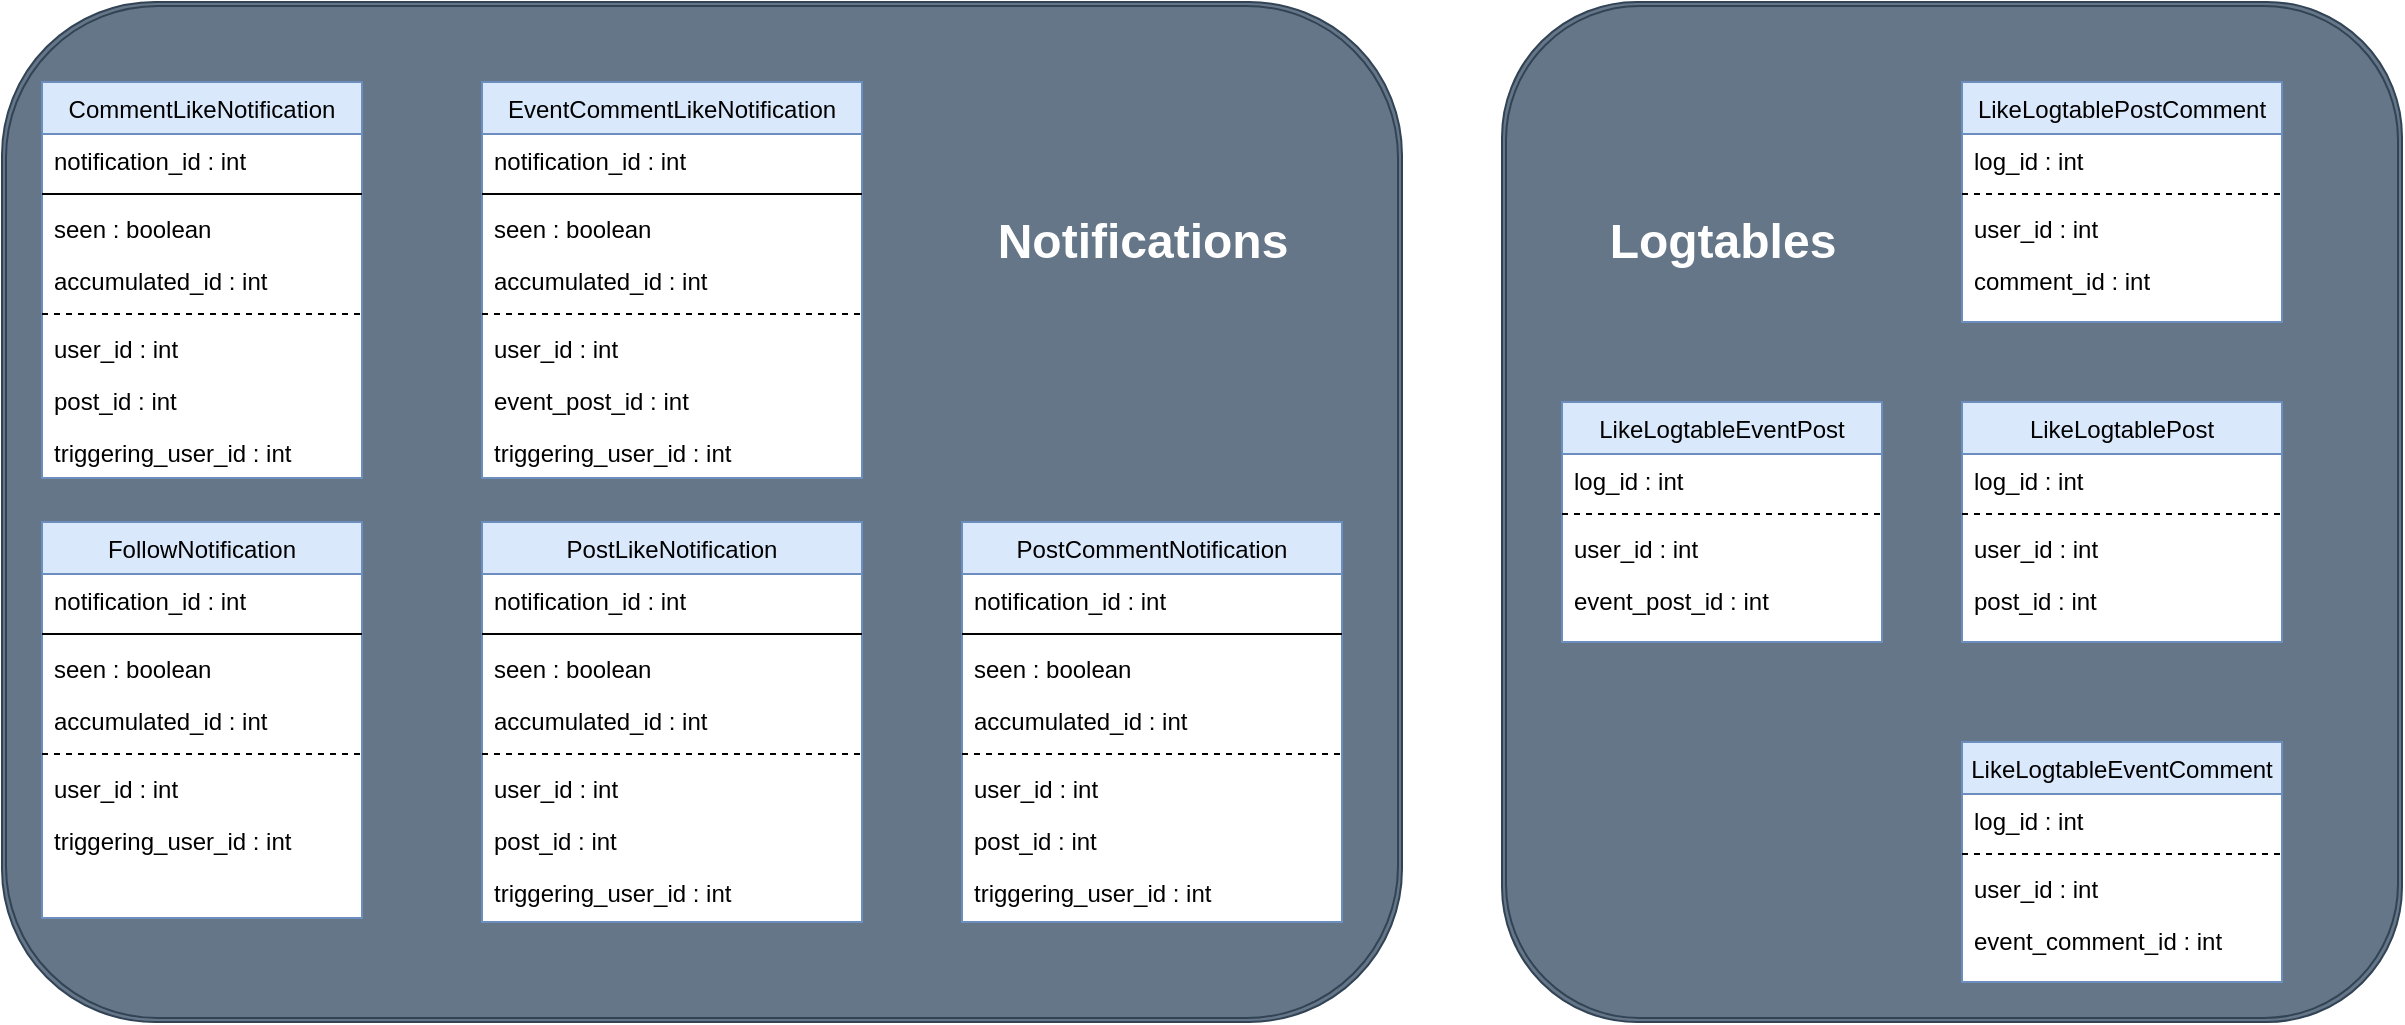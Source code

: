 <mxfile version="24.5.2" type="github">
  <diagram id="C5RBs43oDa-KdzZeNtuy" name="Page-1">
    <mxGraphModel dx="2049" dy="1076" grid="1" gridSize="10" guides="1" tooltips="1" connect="1" arrows="1" fold="1" page="1" pageScale="1" pageWidth="827" pageHeight="1169" math="0" shadow="0">
      <root>
        <mxCell id="WIyWlLk6GJQsqaUBKTNV-0" />
        <mxCell id="WIyWlLk6GJQsqaUBKTNV-1" parent="WIyWlLk6GJQsqaUBKTNV-0" />
        <mxCell id="39MeinW-enG30s5G1rRL-41" value="" style="shape=ext;double=1;rounded=1;whiteSpace=wrap;html=1;fillColor=#647687;strokeColor=#314354;fontColor=#ffffff;" vertex="1" parent="WIyWlLk6GJQsqaUBKTNV-1">
          <mxGeometry y="10" width="700" height="510" as="geometry" />
        </mxCell>
        <mxCell id="zkfFHV4jXpPFQw0GAbJ--6" value="CommentLikeNotification" style="swimlane;fontStyle=0;align=center;verticalAlign=top;childLayout=stackLayout;horizontal=1;startSize=26;horizontalStack=0;resizeParent=1;resizeLast=0;collapsible=1;marginBottom=0;rounded=0;shadow=0;strokeWidth=1;fillColor=#dae8fc;strokeColor=#6c8ebf;swimlaneFillColor=default;" parent="WIyWlLk6GJQsqaUBKTNV-1" vertex="1">
          <mxGeometry x="20" y="50" width="160" height="198" as="geometry">
            <mxRectangle x="130" y="380" width="160" height="26" as="alternateBounds" />
          </mxGeometry>
        </mxCell>
        <mxCell id="zkfFHV4jXpPFQw0GAbJ--7" value="notification_id : int" style="text;align=left;verticalAlign=top;spacingLeft=4;spacingRight=4;overflow=hidden;rotatable=0;points=[[0,0.5],[1,0.5]];portConstraint=eastwest;" parent="zkfFHV4jXpPFQw0GAbJ--6" vertex="1">
          <mxGeometry y="26" width="160" height="26" as="geometry" />
        </mxCell>
        <mxCell id="39MeinW-enG30s5G1rRL-0" value="" style="line;html=1;strokeWidth=1;align=left;verticalAlign=middle;spacingTop=-1;spacingLeft=3;spacingRight=3;rotatable=0;labelPosition=right;points=[];portConstraint=eastwest;" vertex="1" parent="zkfFHV4jXpPFQw0GAbJ--6">
          <mxGeometry y="52" width="160" height="8" as="geometry" />
        </mxCell>
        <mxCell id="39MeinW-enG30s5G1rRL-1" value="seen : boolean" style="text;align=left;verticalAlign=top;spacingLeft=4;spacingRight=4;overflow=hidden;rotatable=0;points=[[0,0.5],[1,0.5]];portConstraint=eastwest;rounded=0;shadow=0;html=0;" vertex="1" parent="zkfFHV4jXpPFQw0GAbJ--6">
          <mxGeometry y="60" width="160" height="26" as="geometry" />
        </mxCell>
        <mxCell id="39MeinW-enG30s5G1rRL-2" value="accumulated_id : int" style="text;align=left;verticalAlign=top;spacingLeft=4;spacingRight=4;overflow=hidden;rotatable=0;points=[[0,0.5],[1,0.5]];portConstraint=eastwest;rounded=0;shadow=0;html=0;" vertex="1" parent="zkfFHV4jXpPFQw0GAbJ--6">
          <mxGeometry y="86" width="160" height="26" as="geometry" />
        </mxCell>
        <mxCell id="zkfFHV4jXpPFQw0GAbJ--9" value="" style="line;html=1;strokeWidth=1;align=left;verticalAlign=middle;spacingTop=-1;spacingLeft=3;spacingRight=3;rotatable=0;labelPosition=right;points=[];portConstraint=eastwest;dashed=1;" parent="zkfFHV4jXpPFQw0GAbJ--6" vertex="1">
          <mxGeometry y="112" width="160" height="8" as="geometry" />
        </mxCell>
        <mxCell id="zkfFHV4jXpPFQw0GAbJ--8" value="user_id : int" style="text;align=left;verticalAlign=top;spacingLeft=4;spacingRight=4;overflow=hidden;rotatable=0;points=[[0,0.5],[1,0.5]];portConstraint=eastwest;rounded=0;shadow=0;html=0;" parent="zkfFHV4jXpPFQw0GAbJ--6" vertex="1">
          <mxGeometry y="120" width="160" height="26" as="geometry" />
        </mxCell>
        <mxCell id="39MeinW-enG30s5G1rRL-4" value="post_id : int" style="text;align=left;verticalAlign=top;spacingLeft=4;spacingRight=4;overflow=hidden;rotatable=0;points=[[0,0.5],[1,0.5]];portConstraint=eastwest;rounded=0;shadow=0;html=0;" vertex="1" parent="zkfFHV4jXpPFQw0GAbJ--6">
          <mxGeometry y="146" width="160" height="26" as="geometry" />
        </mxCell>
        <mxCell id="39MeinW-enG30s5G1rRL-3" value="triggering_user_id : int" style="text;align=left;verticalAlign=top;spacingLeft=4;spacingRight=4;overflow=hidden;rotatable=0;points=[[0,0.5],[1,0.5]];portConstraint=eastwest;rounded=0;shadow=0;html=0;" vertex="1" parent="zkfFHV4jXpPFQw0GAbJ--6">
          <mxGeometry y="172" width="160" height="26" as="geometry" />
        </mxCell>
        <mxCell id="39MeinW-enG30s5G1rRL-5" value="EventCommentLikeNotification" style="swimlane;fontStyle=0;align=center;verticalAlign=top;childLayout=stackLayout;horizontal=1;startSize=26;horizontalStack=0;resizeParent=1;resizeLast=0;collapsible=1;marginBottom=0;rounded=0;shadow=0;strokeWidth=1;fillColor=#dae8fc;strokeColor=#6c8ebf;swimlaneFillColor=default;" vertex="1" parent="WIyWlLk6GJQsqaUBKTNV-1">
          <mxGeometry x="240" y="50" width="190" height="198" as="geometry">
            <mxRectangle x="130" y="380" width="160" height="26" as="alternateBounds" />
          </mxGeometry>
        </mxCell>
        <mxCell id="39MeinW-enG30s5G1rRL-6" value="notification_id : int" style="text;align=left;verticalAlign=top;spacingLeft=4;spacingRight=4;overflow=hidden;rotatable=0;points=[[0,0.5],[1,0.5]];portConstraint=eastwest;" vertex="1" parent="39MeinW-enG30s5G1rRL-5">
          <mxGeometry y="26" width="190" height="26" as="geometry" />
        </mxCell>
        <mxCell id="39MeinW-enG30s5G1rRL-7" value="" style="line;html=1;strokeWidth=1;align=left;verticalAlign=middle;spacingTop=-1;spacingLeft=3;spacingRight=3;rotatable=0;labelPosition=right;points=[];portConstraint=eastwest;" vertex="1" parent="39MeinW-enG30s5G1rRL-5">
          <mxGeometry y="52" width="190" height="8" as="geometry" />
        </mxCell>
        <mxCell id="39MeinW-enG30s5G1rRL-8" value="seen : boolean" style="text;align=left;verticalAlign=top;spacingLeft=4;spacingRight=4;overflow=hidden;rotatable=0;points=[[0,0.5],[1,0.5]];portConstraint=eastwest;rounded=0;shadow=0;html=0;" vertex="1" parent="39MeinW-enG30s5G1rRL-5">
          <mxGeometry y="60" width="190" height="26" as="geometry" />
        </mxCell>
        <mxCell id="39MeinW-enG30s5G1rRL-9" value="accumulated_id : int" style="text;align=left;verticalAlign=top;spacingLeft=4;spacingRight=4;overflow=hidden;rotatable=0;points=[[0,0.5],[1,0.5]];portConstraint=eastwest;rounded=0;shadow=0;html=0;" vertex="1" parent="39MeinW-enG30s5G1rRL-5">
          <mxGeometry y="86" width="190" height="26" as="geometry" />
        </mxCell>
        <mxCell id="39MeinW-enG30s5G1rRL-10" value="" style="line;html=1;strokeWidth=1;align=left;verticalAlign=middle;spacingTop=-1;spacingLeft=3;spacingRight=3;rotatable=0;labelPosition=right;points=[];portConstraint=eastwest;dashed=1;" vertex="1" parent="39MeinW-enG30s5G1rRL-5">
          <mxGeometry y="112" width="190" height="8" as="geometry" />
        </mxCell>
        <mxCell id="39MeinW-enG30s5G1rRL-11" value="user_id : int" style="text;align=left;verticalAlign=top;spacingLeft=4;spacingRight=4;overflow=hidden;rotatable=0;points=[[0,0.5],[1,0.5]];portConstraint=eastwest;rounded=0;shadow=0;html=0;" vertex="1" parent="39MeinW-enG30s5G1rRL-5">
          <mxGeometry y="120" width="190" height="26" as="geometry" />
        </mxCell>
        <mxCell id="39MeinW-enG30s5G1rRL-12" value="event_post_id : int" style="text;align=left;verticalAlign=top;spacingLeft=4;spacingRight=4;overflow=hidden;rotatable=0;points=[[0,0.5],[1,0.5]];portConstraint=eastwest;rounded=0;shadow=0;html=0;" vertex="1" parent="39MeinW-enG30s5G1rRL-5">
          <mxGeometry y="146" width="190" height="26" as="geometry" />
        </mxCell>
        <mxCell id="39MeinW-enG30s5G1rRL-13" value="triggering_user_id : int" style="text;align=left;verticalAlign=top;spacingLeft=4;spacingRight=4;overflow=hidden;rotatable=0;points=[[0,0.5],[1,0.5]];portConstraint=eastwest;rounded=0;shadow=0;html=0;" vertex="1" parent="39MeinW-enG30s5G1rRL-5">
          <mxGeometry y="172" width="190" height="26" as="geometry" />
        </mxCell>
        <mxCell id="39MeinW-enG30s5G1rRL-14" value="FollowNotification" style="swimlane;fontStyle=0;align=center;verticalAlign=top;childLayout=stackLayout;horizontal=1;startSize=26;horizontalStack=0;resizeParent=1;resizeLast=0;collapsible=1;marginBottom=0;rounded=0;shadow=0;strokeWidth=1;fillColor=#dae8fc;strokeColor=#6c8ebf;swimlaneFillColor=default;" vertex="1" parent="WIyWlLk6GJQsqaUBKTNV-1">
          <mxGeometry x="20" y="270" width="160" height="198" as="geometry">
            <mxRectangle x="130" y="380" width="160" height="26" as="alternateBounds" />
          </mxGeometry>
        </mxCell>
        <mxCell id="39MeinW-enG30s5G1rRL-15" value="notification_id : int" style="text;align=left;verticalAlign=top;spacingLeft=4;spacingRight=4;overflow=hidden;rotatable=0;points=[[0,0.5],[1,0.5]];portConstraint=eastwest;" vertex="1" parent="39MeinW-enG30s5G1rRL-14">
          <mxGeometry y="26" width="160" height="26" as="geometry" />
        </mxCell>
        <mxCell id="39MeinW-enG30s5G1rRL-16" value="" style="line;html=1;strokeWidth=1;align=left;verticalAlign=middle;spacingTop=-1;spacingLeft=3;spacingRight=3;rotatable=0;labelPosition=right;points=[];portConstraint=eastwest;" vertex="1" parent="39MeinW-enG30s5G1rRL-14">
          <mxGeometry y="52" width="160" height="8" as="geometry" />
        </mxCell>
        <mxCell id="39MeinW-enG30s5G1rRL-17" value="seen : boolean" style="text;align=left;verticalAlign=top;spacingLeft=4;spacingRight=4;overflow=hidden;rotatable=0;points=[[0,0.5],[1,0.5]];portConstraint=eastwest;rounded=0;shadow=0;html=0;" vertex="1" parent="39MeinW-enG30s5G1rRL-14">
          <mxGeometry y="60" width="160" height="26" as="geometry" />
        </mxCell>
        <mxCell id="39MeinW-enG30s5G1rRL-18" value="accumulated_id : int" style="text;align=left;verticalAlign=top;spacingLeft=4;spacingRight=4;overflow=hidden;rotatable=0;points=[[0,0.5],[1,0.5]];portConstraint=eastwest;rounded=0;shadow=0;html=0;" vertex="1" parent="39MeinW-enG30s5G1rRL-14">
          <mxGeometry y="86" width="160" height="26" as="geometry" />
        </mxCell>
        <mxCell id="39MeinW-enG30s5G1rRL-19" value="" style="line;html=1;strokeWidth=1;align=left;verticalAlign=middle;spacingTop=-1;spacingLeft=3;spacingRight=3;rotatable=0;labelPosition=right;points=[];portConstraint=eastwest;dashed=1;" vertex="1" parent="39MeinW-enG30s5G1rRL-14">
          <mxGeometry y="112" width="160" height="8" as="geometry" />
        </mxCell>
        <mxCell id="39MeinW-enG30s5G1rRL-20" value="user_id : int" style="text;align=left;verticalAlign=top;spacingLeft=4;spacingRight=4;overflow=hidden;rotatable=0;points=[[0,0.5],[1,0.5]];portConstraint=eastwest;rounded=0;shadow=0;html=0;" vertex="1" parent="39MeinW-enG30s5G1rRL-14">
          <mxGeometry y="120" width="160" height="26" as="geometry" />
        </mxCell>
        <mxCell id="39MeinW-enG30s5G1rRL-22" value="triggering_user_id : int" style="text;align=left;verticalAlign=top;spacingLeft=4;spacingRight=4;overflow=hidden;rotatable=0;points=[[0,0.5],[1,0.5]];portConstraint=eastwest;rounded=0;shadow=0;html=0;" vertex="1" parent="39MeinW-enG30s5G1rRL-14">
          <mxGeometry y="146" width="160" height="26" as="geometry" />
        </mxCell>
        <mxCell id="39MeinW-enG30s5G1rRL-32" value="PostLikeNotification" style="swimlane;fontStyle=0;align=center;verticalAlign=top;childLayout=stackLayout;horizontal=1;startSize=26;horizontalStack=0;resizeParent=1;resizeLast=0;collapsible=1;marginBottom=0;rounded=0;shadow=0;strokeWidth=1;fillColor=#dae8fc;strokeColor=#6c8ebf;swimlaneFillColor=default;" vertex="1" parent="WIyWlLk6GJQsqaUBKTNV-1">
          <mxGeometry x="240" y="270" width="190" height="200" as="geometry">
            <mxRectangle x="130" y="380" width="160" height="26" as="alternateBounds" />
          </mxGeometry>
        </mxCell>
        <mxCell id="39MeinW-enG30s5G1rRL-33" value="notification_id : int" style="text;align=left;verticalAlign=top;spacingLeft=4;spacingRight=4;overflow=hidden;rotatable=0;points=[[0,0.5],[1,0.5]];portConstraint=eastwest;" vertex="1" parent="39MeinW-enG30s5G1rRL-32">
          <mxGeometry y="26" width="190" height="26" as="geometry" />
        </mxCell>
        <mxCell id="39MeinW-enG30s5G1rRL-34" value="" style="line;html=1;strokeWidth=1;align=left;verticalAlign=middle;spacingTop=-1;spacingLeft=3;spacingRight=3;rotatable=0;labelPosition=right;points=[];portConstraint=eastwest;" vertex="1" parent="39MeinW-enG30s5G1rRL-32">
          <mxGeometry y="52" width="190" height="8" as="geometry" />
        </mxCell>
        <mxCell id="39MeinW-enG30s5G1rRL-35" value="seen : boolean" style="text;align=left;verticalAlign=top;spacingLeft=4;spacingRight=4;overflow=hidden;rotatable=0;points=[[0,0.5],[1,0.5]];portConstraint=eastwest;rounded=0;shadow=0;html=0;" vertex="1" parent="39MeinW-enG30s5G1rRL-32">
          <mxGeometry y="60" width="190" height="26" as="geometry" />
        </mxCell>
        <mxCell id="39MeinW-enG30s5G1rRL-36" value="accumulated_id : int" style="text;align=left;verticalAlign=top;spacingLeft=4;spacingRight=4;overflow=hidden;rotatable=0;points=[[0,0.5],[1,0.5]];portConstraint=eastwest;rounded=0;shadow=0;html=0;" vertex="1" parent="39MeinW-enG30s5G1rRL-32">
          <mxGeometry y="86" width="190" height="26" as="geometry" />
        </mxCell>
        <mxCell id="39MeinW-enG30s5G1rRL-37" value="" style="line;html=1;strokeWidth=1;align=left;verticalAlign=middle;spacingTop=-1;spacingLeft=3;spacingRight=3;rotatable=0;labelPosition=right;points=[];portConstraint=eastwest;dashed=1;" vertex="1" parent="39MeinW-enG30s5G1rRL-32">
          <mxGeometry y="112" width="190" height="8" as="geometry" />
        </mxCell>
        <mxCell id="39MeinW-enG30s5G1rRL-38" value="user_id : int" style="text;align=left;verticalAlign=top;spacingLeft=4;spacingRight=4;overflow=hidden;rotatable=0;points=[[0,0.5],[1,0.5]];portConstraint=eastwest;rounded=0;shadow=0;html=0;" vertex="1" parent="39MeinW-enG30s5G1rRL-32">
          <mxGeometry y="120" width="190" height="26" as="geometry" />
        </mxCell>
        <mxCell id="39MeinW-enG30s5G1rRL-39" value="post_id : int" style="text;align=left;verticalAlign=top;spacingLeft=4;spacingRight=4;overflow=hidden;rotatable=0;points=[[0,0.5],[1,0.5]];portConstraint=eastwest;rounded=0;shadow=0;html=0;" vertex="1" parent="39MeinW-enG30s5G1rRL-32">
          <mxGeometry y="146" width="190" height="26" as="geometry" />
        </mxCell>
        <mxCell id="39MeinW-enG30s5G1rRL-40" value="triggering_user_id : int" style="text;align=left;verticalAlign=top;spacingLeft=4;spacingRight=4;overflow=hidden;rotatable=0;points=[[0,0.5],[1,0.5]];portConstraint=eastwest;rounded=0;shadow=0;html=0;" vertex="1" parent="39MeinW-enG30s5G1rRL-32">
          <mxGeometry y="172" width="190" height="26" as="geometry" />
        </mxCell>
        <mxCell id="39MeinW-enG30s5G1rRL-23" value="PostCommentNotification" style="swimlane;fontStyle=0;align=center;verticalAlign=top;childLayout=stackLayout;horizontal=1;startSize=26;horizontalStack=0;resizeParent=1;resizeLast=0;collapsible=1;marginBottom=0;rounded=0;shadow=0;strokeWidth=1;fillColor=#dae8fc;strokeColor=#6c8ebf;swimlaneFillColor=default;" vertex="1" parent="WIyWlLk6GJQsqaUBKTNV-1">
          <mxGeometry x="480" y="270" width="190" height="200" as="geometry">
            <mxRectangle x="130" y="380" width="160" height="26" as="alternateBounds" />
          </mxGeometry>
        </mxCell>
        <mxCell id="39MeinW-enG30s5G1rRL-24" value="notification_id : int" style="text;align=left;verticalAlign=top;spacingLeft=4;spacingRight=4;overflow=hidden;rotatable=0;points=[[0,0.5],[1,0.5]];portConstraint=eastwest;" vertex="1" parent="39MeinW-enG30s5G1rRL-23">
          <mxGeometry y="26" width="190" height="26" as="geometry" />
        </mxCell>
        <mxCell id="39MeinW-enG30s5G1rRL-25" value="" style="line;html=1;strokeWidth=1;align=left;verticalAlign=middle;spacingTop=-1;spacingLeft=3;spacingRight=3;rotatable=0;labelPosition=right;points=[];portConstraint=eastwest;" vertex="1" parent="39MeinW-enG30s5G1rRL-23">
          <mxGeometry y="52" width="190" height="8" as="geometry" />
        </mxCell>
        <mxCell id="39MeinW-enG30s5G1rRL-26" value="seen : boolean" style="text;align=left;verticalAlign=top;spacingLeft=4;spacingRight=4;overflow=hidden;rotatable=0;points=[[0,0.5],[1,0.5]];portConstraint=eastwest;rounded=0;shadow=0;html=0;" vertex="1" parent="39MeinW-enG30s5G1rRL-23">
          <mxGeometry y="60" width="190" height="26" as="geometry" />
        </mxCell>
        <mxCell id="39MeinW-enG30s5G1rRL-27" value="accumulated_id : int" style="text;align=left;verticalAlign=top;spacingLeft=4;spacingRight=4;overflow=hidden;rotatable=0;points=[[0,0.5],[1,0.5]];portConstraint=eastwest;rounded=0;shadow=0;html=0;" vertex="1" parent="39MeinW-enG30s5G1rRL-23">
          <mxGeometry y="86" width="190" height="26" as="geometry" />
        </mxCell>
        <mxCell id="39MeinW-enG30s5G1rRL-28" value="" style="line;html=1;strokeWidth=1;align=left;verticalAlign=middle;spacingTop=-1;spacingLeft=3;spacingRight=3;rotatable=0;labelPosition=right;points=[];portConstraint=eastwest;dashed=1;" vertex="1" parent="39MeinW-enG30s5G1rRL-23">
          <mxGeometry y="112" width="190" height="8" as="geometry" />
        </mxCell>
        <mxCell id="39MeinW-enG30s5G1rRL-29" value="user_id : int" style="text;align=left;verticalAlign=top;spacingLeft=4;spacingRight=4;overflow=hidden;rotatable=0;points=[[0,0.5],[1,0.5]];portConstraint=eastwest;rounded=0;shadow=0;html=0;" vertex="1" parent="39MeinW-enG30s5G1rRL-23">
          <mxGeometry y="120" width="190" height="26" as="geometry" />
        </mxCell>
        <mxCell id="39MeinW-enG30s5G1rRL-30" value="post_id : int" style="text;align=left;verticalAlign=top;spacingLeft=4;spacingRight=4;overflow=hidden;rotatable=0;points=[[0,0.5],[1,0.5]];portConstraint=eastwest;rounded=0;shadow=0;html=0;" vertex="1" parent="39MeinW-enG30s5G1rRL-23">
          <mxGeometry y="146" width="190" height="26" as="geometry" />
        </mxCell>
        <mxCell id="39MeinW-enG30s5G1rRL-31" value="triggering_user_id : int" style="text;align=left;verticalAlign=top;spacingLeft=4;spacingRight=4;overflow=hidden;rotatable=0;points=[[0,0.5],[1,0.5]];portConstraint=eastwest;rounded=0;shadow=0;html=0;" vertex="1" parent="39MeinW-enG30s5G1rRL-23">
          <mxGeometry y="172" width="190" height="26" as="geometry" />
        </mxCell>
        <mxCell id="39MeinW-enG30s5G1rRL-42" value="&lt;font color=&quot;#ffffff&quot;&gt;Notifications&lt;/font&gt;" style="text;strokeColor=none;fillColor=none;html=1;fontSize=24;fontStyle=1;verticalAlign=middle;align=center;" vertex="1" parent="WIyWlLk6GJQsqaUBKTNV-1">
          <mxGeometry x="520" y="110" width="100" height="40" as="geometry" />
        </mxCell>
        <mxCell id="39MeinW-enG30s5G1rRL-43" value="" style="shape=ext;double=1;rounded=1;whiteSpace=wrap;html=1;fillColor=#647687;fontColor=#ffffff;strokeColor=#314354;" vertex="1" parent="WIyWlLk6GJQsqaUBKTNV-1">
          <mxGeometry x="750" y="10" width="450" height="510" as="geometry" />
        </mxCell>
        <mxCell id="39MeinW-enG30s5G1rRL-88" value="&lt;font color=&quot;#ffffff&quot;&gt;Logtables&lt;/font&gt;" style="text;strokeColor=none;fillColor=none;html=1;fontSize=24;fontStyle=1;verticalAlign=middle;align=center;" vertex="1" parent="WIyWlLk6GJQsqaUBKTNV-1">
          <mxGeometry x="810" y="110" width="100" height="40" as="geometry" />
        </mxCell>
        <mxCell id="39MeinW-enG30s5G1rRL-89" value="LikeLogtablePostComment" style="swimlane;fontStyle=0;align=center;verticalAlign=top;childLayout=stackLayout;horizontal=1;startSize=26;horizontalStack=0;resizeParent=1;resizeLast=0;collapsible=1;marginBottom=0;rounded=0;shadow=0;strokeWidth=1;fillColor=#dae8fc;strokeColor=#6c8ebf;swimlaneFillColor=default;" vertex="1" parent="WIyWlLk6GJQsqaUBKTNV-1">
          <mxGeometry x="980" y="50" width="160" height="120" as="geometry">
            <mxRectangle x="130" y="380" width="160" height="26" as="alternateBounds" />
          </mxGeometry>
        </mxCell>
        <mxCell id="39MeinW-enG30s5G1rRL-90" value="log_id : int" style="text;align=left;verticalAlign=top;spacingLeft=4;spacingRight=4;overflow=hidden;rotatable=0;points=[[0,0.5],[1,0.5]];portConstraint=eastwest;" vertex="1" parent="39MeinW-enG30s5G1rRL-89">
          <mxGeometry y="26" width="160" height="26" as="geometry" />
        </mxCell>
        <mxCell id="39MeinW-enG30s5G1rRL-91" value="" style="line;html=1;strokeWidth=1;align=left;verticalAlign=middle;spacingTop=-1;spacingLeft=3;spacingRight=3;rotatable=0;labelPosition=right;points=[];portConstraint=eastwest;dashed=1;" vertex="1" parent="39MeinW-enG30s5G1rRL-89">
          <mxGeometry y="52" width="160" height="8" as="geometry" />
        </mxCell>
        <mxCell id="39MeinW-enG30s5G1rRL-92" value="user_id : int" style="text;align=left;verticalAlign=top;spacingLeft=4;spacingRight=4;overflow=hidden;rotatable=0;points=[[0,0.5],[1,0.5]];portConstraint=eastwest;rounded=0;shadow=0;html=0;" vertex="1" parent="39MeinW-enG30s5G1rRL-89">
          <mxGeometry y="60" width="160" height="26" as="geometry" />
        </mxCell>
        <mxCell id="39MeinW-enG30s5G1rRL-93" value="comment_id : int" style="text;align=left;verticalAlign=top;spacingLeft=4;spacingRight=4;overflow=hidden;rotatable=0;points=[[0,0.5],[1,0.5]];portConstraint=eastwest;rounded=0;shadow=0;html=0;" vertex="1" parent="39MeinW-enG30s5G1rRL-89">
          <mxGeometry y="86" width="160" height="26" as="geometry" />
        </mxCell>
        <mxCell id="39MeinW-enG30s5G1rRL-94" value="LikeLogtableEventPost" style="swimlane;fontStyle=0;align=center;verticalAlign=top;childLayout=stackLayout;horizontal=1;startSize=26;horizontalStack=0;resizeParent=1;resizeLast=0;collapsible=1;marginBottom=0;rounded=0;shadow=0;strokeWidth=1;fillColor=#dae8fc;strokeColor=#6c8ebf;swimlaneFillColor=default;" vertex="1" parent="WIyWlLk6GJQsqaUBKTNV-1">
          <mxGeometry x="780" y="210" width="160" height="120" as="geometry">
            <mxRectangle x="130" y="380" width="160" height="26" as="alternateBounds" />
          </mxGeometry>
        </mxCell>
        <mxCell id="39MeinW-enG30s5G1rRL-95" value="log_id : int" style="text;align=left;verticalAlign=top;spacingLeft=4;spacingRight=4;overflow=hidden;rotatable=0;points=[[0,0.5],[1,0.5]];portConstraint=eastwest;" vertex="1" parent="39MeinW-enG30s5G1rRL-94">
          <mxGeometry y="26" width="160" height="26" as="geometry" />
        </mxCell>
        <mxCell id="39MeinW-enG30s5G1rRL-96" value="" style="line;html=1;strokeWidth=1;align=left;verticalAlign=middle;spacingTop=-1;spacingLeft=3;spacingRight=3;rotatable=0;labelPosition=right;points=[];portConstraint=eastwest;dashed=1;" vertex="1" parent="39MeinW-enG30s5G1rRL-94">
          <mxGeometry y="52" width="160" height="8" as="geometry" />
        </mxCell>
        <mxCell id="39MeinW-enG30s5G1rRL-97" value="user_id : int" style="text;align=left;verticalAlign=top;spacingLeft=4;spacingRight=4;overflow=hidden;rotatable=0;points=[[0,0.5],[1,0.5]];portConstraint=eastwest;rounded=0;shadow=0;html=0;" vertex="1" parent="39MeinW-enG30s5G1rRL-94">
          <mxGeometry y="60" width="160" height="26" as="geometry" />
        </mxCell>
        <mxCell id="39MeinW-enG30s5G1rRL-98" value="event_post_id : int" style="text;align=left;verticalAlign=top;spacingLeft=4;spacingRight=4;overflow=hidden;rotatable=0;points=[[0,0.5],[1,0.5]];portConstraint=eastwest;rounded=0;shadow=0;html=0;" vertex="1" parent="39MeinW-enG30s5G1rRL-94">
          <mxGeometry y="86" width="160" height="26" as="geometry" />
        </mxCell>
        <mxCell id="39MeinW-enG30s5G1rRL-99" value="LikeLogtableEventComment" style="swimlane;fontStyle=0;align=center;verticalAlign=top;childLayout=stackLayout;horizontal=1;startSize=26;horizontalStack=0;resizeParent=1;resizeLast=0;collapsible=1;marginBottom=0;rounded=0;shadow=0;strokeWidth=1;fillColor=#dae8fc;strokeColor=#6c8ebf;swimlaneFillColor=default;" vertex="1" parent="WIyWlLk6GJQsqaUBKTNV-1">
          <mxGeometry x="980" y="380" width="160" height="120" as="geometry">
            <mxRectangle x="130" y="380" width="160" height="26" as="alternateBounds" />
          </mxGeometry>
        </mxCell>
        <mxCell id="39MeinW-enG30s5G1rRL-100" value="log_id : int" style="text;align=left;verticalAlign=top;spacingLeft=4;spacingRight=4;overflow=hidden;rotatable=0;points=[[0,0.5],[1,0.5]];portConstraint=eastwest;" vertex="1" parent="39MeinW-enG30s5G1rRL-99">
          <mxGeometry y="26" width="160" height="26" as="geometry" />
        </mxCell>
        <mxCell id="39MeinW-enG30s5G1rRL-101" value="" style="line;html=1;strokeWidth=1;align=left;verticalAlign=middle;spacingTop=-1;spacingLeft=3;spacingRight=3;rotatable=0;labelPosition=right;points=[];portConstraint=eastwest;dashed=1;" vertex="1" parent="39MeinW-enG30s5G1rRL-99">
          <mxGeometry y="52" width="160" height="8" as="geometry" />
        </mxCell>
        <mxCell id="39MeinW-enG30s5G1rRL-102" value="user_id : int" style="text;align=left;verticalAlign=top;spacingLeft=4;spacingRight=4;overflow=hidden;rotatable=0;points=[[0,0.5],[1,0.5]];portConstraint=eastwest;rounded=0;shadow=0;html=0;" vertex="1" parent="39MeinW-enG30s5G1rRL-99">
          <mxGeometry y="60" width="160" height="26" as="geometry" />
        </mxCell>
        <mxCell id="39MeinW-enG30s5G1rRL-103" value="event_comment_id : int" style="text;align=left;verticalAlign=top;spacingLeft=4;spacingRight=4;overflow=hidden;rotatable=0;points=[[0,0.5],[1,0.5]];portConstraint=eastwest;rounded=0;shadow=0;html=0;" vertex="1" parent="39MeinW-enG30s5G1rRL-99">
          <mxGeometry y="86" width="160" height="26" as="geometry" />
        </mxCell>
        <mxCell id="39MeinW-enG30s5G1rRL-44" value="LikeLogtablePost" style="swimlane;fontStyle=0;align=center;verticalAlign=top;childLayout=stackLayout;horizontal=1;startSize=26;horizontalStack=0;resizeParent=1;resizeLast=0;collapsible=1;marginBottom=0;rounded=0;shadow=0;strokeWidth=1;fillColor=#dae8fc;strokeColor=#6c8ebf;swimlaneFillColor=default;" vertex="1" parent="WIyWlLk6GJQsqaUBKTNV-1">
          <mxGeometry x="980" y="210" width="160" height="120" as="geometry">
            <mxRectangle x="130" y="380" width="160" height="26" as="alternateBounds" />
          </mxGeometry>
        </mxCell>
        <mxCell id="39MeinW-enG30s5G1rRL-45" value="log_id : int" style="text;align=left;verticalAlign=top;spacingLeft=4;spacingRight=4;overflow=hidden;rotatable=0;points=[[0,0.5],[1,0.5]];portConstraint=eastwest;" vertex="1" parent="39MeinW-enG30s5G1rRL-44">
          <mxGeometry y="26" width="160" height="26" as="geometry" />
        </mxCell>
        <mxCell id="39MeinW-enG30s5G1rRL-49" value="" style="line;html=1;strokeWidth=1;align=left;verticalAlign=middle;spacingTop=-1;spacingLeft=3;spacingRight=3;rotatable=0;labelPosition=right;points=[];portConstraint=eastwest;dashed=1;" vertex="1" parent="39MeinW-enG30s5G1rRL-44">
          <mxGeometry y="52" width="160" height="8" as="geometry" />
        </mxCell>
        <mxCell id="39MeinW-enG30s5G1rRL-50" value="user_id : int" style="text;align=left;verticalAlign=top;spacingLeft=4;spacingRight=4;overflow=hidden;rotatable=0;points=[[0,0.5],[1,0.5]];portConstraint=eastwest;rounded=0;shadow=0;html=0;" vertex="1" parent="39MeinW-enG30s5G1rRL-44">
          <mxGeometry y="60" width="160" height="26" as="geometry" />
        </mxCell>
        <mxCell id="39MeinW-enG30s5G1rRL-51" value="post_id : int" style="text;align=left;verticalAlign=top;spacingLeft=4;spacingRight=4;overflow=hidden;rotatable=0;points=[[0,0.5],[1,0.5]];portConstraint=eastwest;rounded=0;shadow=0;html=0;" vertex="1" parent="39MeinW-enG30s5G1rRL-44">
          <mxGeometry y="86" width="160" height="26" as="geometry" />
        </mxCell>
      </root>
    </mxGraphModel>
  </diagram>
</mxfile>
